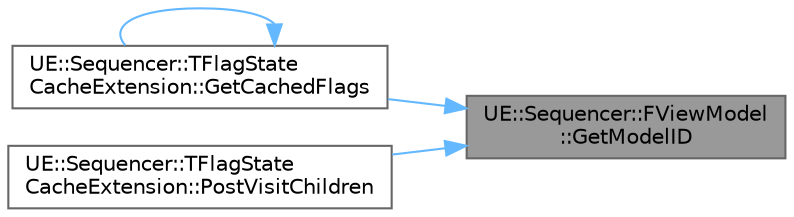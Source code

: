 digraph "UE::Sequencer::FViewModel::GetModelID"
{
 // INTERACTIVE_SVG=YES
 // LATEX_PDF_SIZE
  bgcolor="transparent";
  edge [fontname=Helvetica,fontsize=10,labelfontname=Helvetica,labelfontsize=10];
  node [fontname=Helvetica,fontsize=10,shape=box,height=0.2,width=0.4];
  rankdir="RL";
  Node1 [id="Node000001",label="UE::Sequencer::FViewModel\l::GetModelID",height=0.2,width=0.4,color="gray40", fillcolor="grey60", style="filled", fontcolor="black",tooltip="Get this model's unique, non-persistent and non-deterministic ID."];
  Node1 -> Node2 [id="edge1_Node000001_Node000002",dir="back",color="steelblue1",style="solid",tooltip=" "];
  Node2 [id="Node000002",label="UE::Sequencer::TFlagState\lCacheExtension::GetCachedFlags",height=0.2,width=0.4,color="grey40", fillcolor="white", style="filled",URL="$d8/dd8/classUE_1_1Sequencer_1_1TFlagStateCacheExtension.html#a5edfedcae26877440ba237329dcaf23c",tooltip=" "];
  Node2 -> Node2 [id="edge2_Node000002_Node000002",dir="back",color="steelblue1",style="solid",tooltip=" "];
  Node1 -> Node3 [id="edge3_Node000001_Node000003",dir="back",color="steelblue1",style="solid",tooltip=" "];
  Node3 [id="Node000003",label="UE::Sequencer::TFlagState\lCacheExtension::PostVisitChildren",height=0.2,width=0.4,color="grey40", fillcolor="white", style="filled",URL="$d8/dd8/classUE_1_1Sequencer_1_1TFlagStateCacheExtension.html#a716a843ec31ad6f01114e86949cba87e",tooltip=" "];
}
